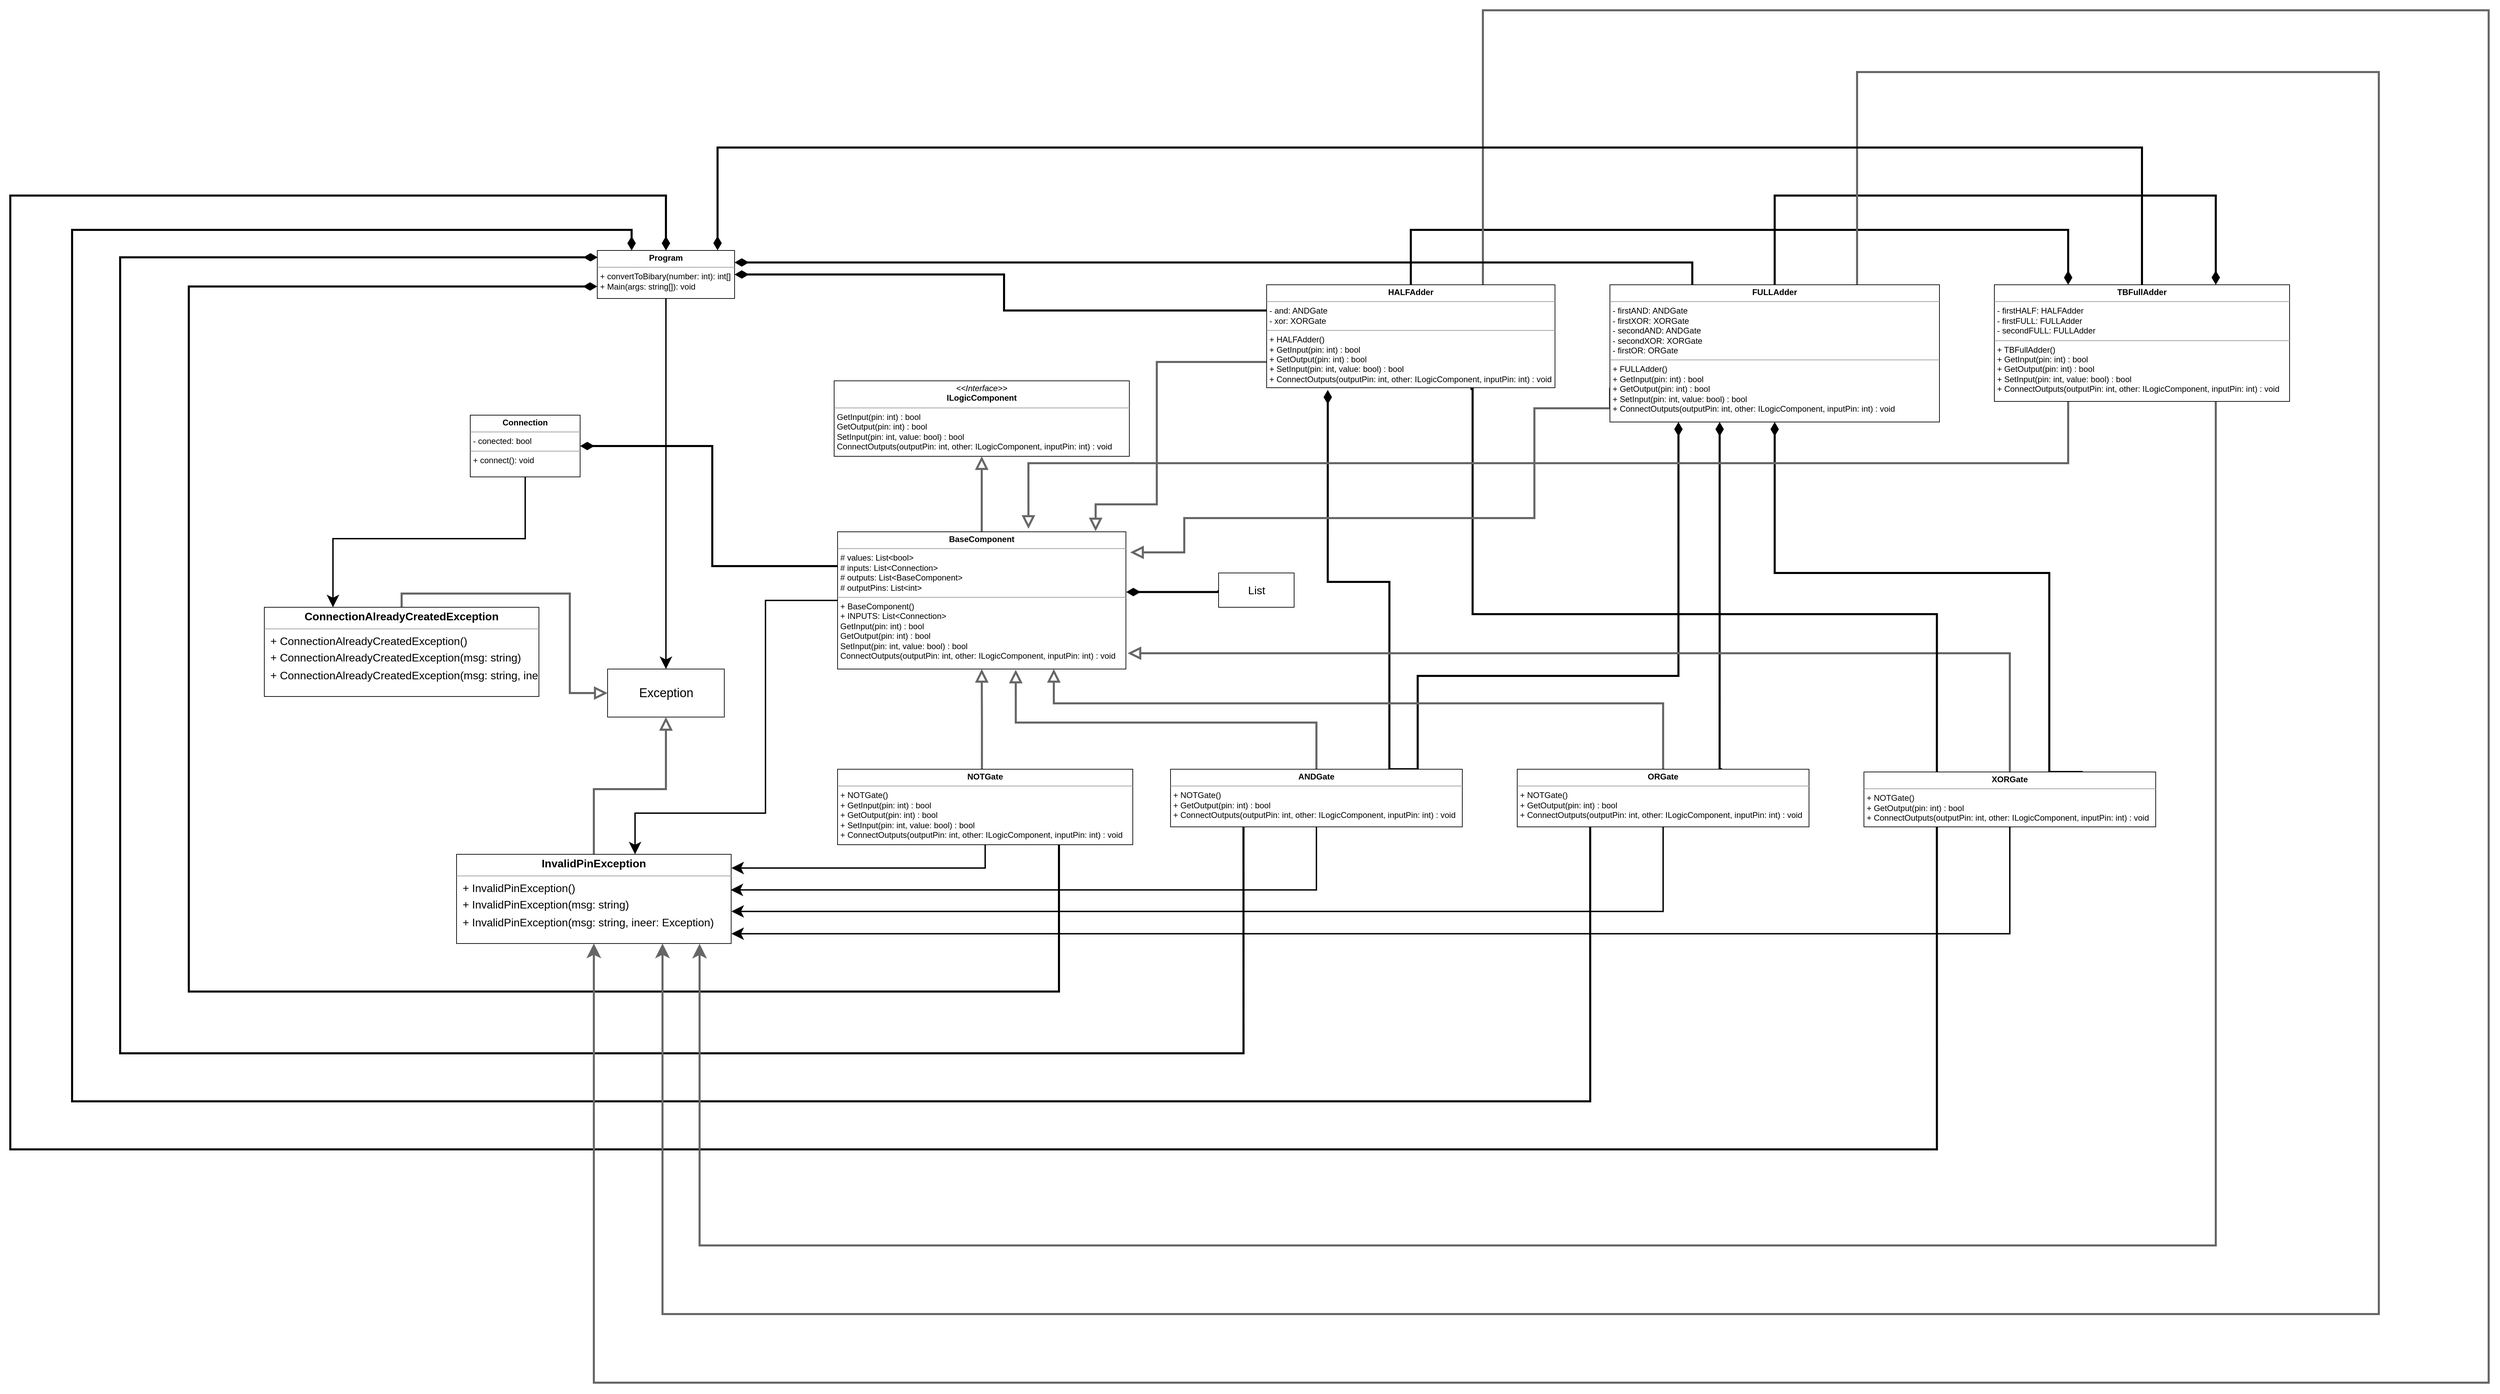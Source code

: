 <mxfile version="17.2.4" type="device"><diagram id="C5RBs43oDa-KdzZeNtuy" name="Page-1"><mxGraphModel dx="3541" dy="3518" grid="1" gridSize="10" guides="1" tooltips="1" connect="1" arrows="1" fold="1" page="1" pageScale="1" pageWidth="827" pageHeight="1169" math="0" shadow="0"><root><mxCell id="WIyWlLk6GJQsqaUBKTNV-0"/><mxCell id="WIyWlLk6GJQsqaUBKTNV-1" parent="WIyWlLk6GJQsqaUBKTNV-0"/><mxCell id="y1uYyxQMkoNYApsShMPD-6" value="&lt;p style=&quot;margin: 0px ; margin-top: 4px ; text-align: center&quot;&gt;&lt;i&gt;&amp;lt;&amp;lt;Interface&amp;gt;&amp;gt;&lt;/i&gt;&lt;br&gt;&lt;b&gt;ILogicComponent&lt;/b&gt;&lt;/p&gt;&lt;hr size=&quot;1&quot;&gt;&lt;p style=&quot;margin: 0px ; margin-left: 4px&quot;&gt;GetInput(pin: int) : bool&lt;br&gt;GetOutput(pin: int) : bool&lt;/p&gt;&lt;p style=&quot;margin: 0px ; margin-left: 4px&quot;&gt;SetInput(pin: int, value: bool) : bool&lt;/p&gt;&lt;p style=&quot;margin: 0px ; margin-left: 4px&quot;&gt;ConnectOutputs(outputPin: int, other: ILogicComponent, inputPin: int) : void&lt;/p&gt;" style="verticalAlign=top;align=left;overflow=fill;fontSize=12;fontFamily=Helvetica;html=1;" vertex="1" parent="WIyWlLk6GJQsqaUBKTNV-1"><mxGeometry x="10" y="-1150" width="430" height="110" as="geometry"/></mxCell><mxCell id="y1uYyxQMkoNYApsShMPD-12" style="edgeStyle=orthogonalEdgeStyle;rounded=0;orthogonalLoop=1;jettySize=auto;html=1;exitX=0.5;exitY=0;exitDx=0;exitDy=0;entryX=0.5;entryY=1;entryDx=0;entryDy=0;endArrow=block;endFill=0;strokeWidth=3;endSize=12;fillColor=#f5f5f5;strokeColor=#666666;" edge="1" parent="WIyWlLk6GJQsqaUBKTNV-1" source="y1uYyxQMkoNYApsShMPD-11" target="y1uYyxQMkoNYApsShMPD-6"><mxGeometry relative="1" as="geometry"/></mxCell><mxCell id="y1uYyxQMkoNYApsShMPD-29" style="edgeStyle=orthogonalEdgeStyle;rounded=0;orthogonalLoop=1;jettySize=auto;html=1;exitX=0;exitY=0.5;exitDx=0;exitDy=0;fontSize=16;endArrow=classic;endFill=1;endSize=12;strokeWidth=2;" edge="1" parent="WIyWlLk6GJQsqaUBKTNV-1" source="y1uYyxQMkoNYApsShMPD-11" target="y1uYyxQMkoNYApsShMPD-24"><mxGeometry relative="1" as="geometry"><Array as="points"><mxPoint x="-90" y="-830"/><mxPoint x="-90" y="-520"/><mxPoint x="-280" y="-520"/></Array></mxGeometry></mxCell><mxCell id="y1uYyxQMkoNYApsShMPD-48" style="edgeStyle=orthogonalEdgeStyle;rounded=0;orthogonalLoop=1;jettySize=auto;html=1;exitX=0;exitY=0.25;exitDx=0;exitDy=0;entryX=1;entryY=0.5;entryDx=0;entryDy=0;fontSize=16;endArrow=diamondThin;endFill=1;endSize=12;strokeWidth=3;" edge="1" parent="WIyWlLk6GJQsqaUBKTNV-1" source="y1uYyxQMkoNYApsShMPD-11" target="y1uYyxQMkoNYApsShMPD-45"><mxGeometry relative="1" as="geometry"/></mxCell><mxCell id="y1uYyxQMkoNYApsShMPD-11" value="&lt;p style=&quot;margin: 0px ; margin-top: 4px ; text-align: center&quot;&gt;&lt;b&gt;BaseComponent&lt;/b&gt;&lt;/p&gt;&lt;hr size=&quot;1&quot;&gt;&lt;p style=&quot;margin: 0px ; margin-left: 4px&quot;&gt;# values: List&amp;lt;bool&amp;gt;&lt;/p&gt;&lt;p style=&quot;margin: 0px ; margin-left: 4px&quot;&gt;# inputs: List&amp;lt;Connection&amp;gt;&lt;/p&gt;&lt;p style=&quot;margin: 0px ; margin-left: 4px&quot;&gt;# outputs: List&amp;lt;BaseComponent&amp;gt;&lt;/p&gt;&lt;p style=&quot;margin: 0px ; margin-left: 4px&quot;&gt;# outputPins: List&amp;lt;int&amp;gt;&lt;/p&gt;&lt;hr size=&quot;1&quot;&gt;&lt;p style=&quot;margin: 0px ; margin-left: 4px&quot;&gt;+ BaseComponent()&lt;/p&gt;&lt;p style=&quot;margin: 0px ; margin-left: 4px&quot;&gt;+ INPUTS: List&amp;lt;Connection&amp;gt;&lt;/p&gt;&lt;p style=&quot;margin: 0px 0px 0px 4px&quot;&gt;GetInput(pin: int) : bool&lt;br&gt;GetOutput(pin: int) : bool&lt;/p&gt;&lt;p style=&quot;margin: 0px 0px 0px 4px&quot;&gt;SetInput(pin: int, value: bool) : bool&lt;/p&gt;&lt;p style=&quot;margin: 0px 0px 0px 4px&quot;&gt;ConnectOutputs(outputPin: int, other: ILogicComponent, inputPin: int) : void&lt;/p&gt;" style="verticalAlign=top;align=left;overflow=fill;fontSize=12;fontFamily=Helvetica;html=1;" vertex="1" parent="WIyWlLk6GJQsqaUBKTNV-1"><mxGeometry x="15" y="-930" width="420" height="200" as="geometry"/></mxCell><mxCell id="y1uYyxQMkoNYApsShMPD-14" value="&lt;font style=&quot;font-size: 18px&quot;&gt;Exception&lt;/font&gt;" style="html=1;" vertex="1" parent="WIyWlLk6GJQsqaUBKTNV-1"><mxGeometry x="-320" y="-730" width="170" height="70" as="geometry"/></mxCell><mxCell id="y1uYyxQMkoNYApsShMPD-25" style="edgeStyle=orthogonalEdgeStyle;rounded=0;orthogonalLoop=1;jettySize=auto;html=1;exitX=0.5;exitY=0;exitDx=0;exitDy=0;entryX=0.5;entryY=1;entryDx=0;entryDy=0;fontSize=16;endArrow=block;endFill=0;endSize=12;strokeWidth=3;fillColor=#f5f5f5;strokeColor=#666666;" edge="1" parent="WIyWlLk6GJQsqaUBKTNV-1" source="y1uYyxQMkoNYApsShMPD-24" target="y1uYyxQMkoNYApsShMPD-14"><mxGeometry relative="1" as="geometry"/></mxCell><mxCell id="y1uYyxQMkoNYApsShMPD-24" value="&lt;p style=&quot;margin: 4px 0px 0px ; text-align: center ; font-size: 16px&quot;&gt;&lt;b&gt;InvalidPinException&lt;/b&gt;&lt;/p&gt;&lt;hr size=&quot;1&quot; style=&quot;font-size: 16px&quot;&gt;&lt;div style=&quot;height: 2px ; font-size: 16px&quot;&gt;&lt;font style=&quot;font-size: 16px&quot;&gt;&amp;nbsp; + InvalidPinException()&lt;/font&gt;&lt;/div&gt;&lt;div style=&quot;height: 2px ; font-size: 16px&quot;&gt;&lt;font style=&quot;font-size: 16px&quot;&gt;&lt;br&gt;&lt;/font&gt;&lt;/div&gt;&lt;div style=&quot;height: 2px ; font-size: 16px&quot;&gt;&lt;font style=&quot;font-size: 16px&quot;&gt;&lt;br&gt;&lt;/font&gt;&lt;/div&gt;&lt;div style=&quot;height: 2px ; font-size: 16px&quot;&gt;&lt;font style=&quot;font-size: 16px&quot;&gt;&lt;br&gt;&lt;/font&gt;&lt;/div&gt;&lt;div style=&quot;height: 2px ; font-size: 16px&quot;&gt;&lt;font style=&quot;font-size: 16px&quot;&gt;&lt;br&gt;&lt;/font&gt;&lt;/div&gt;&lt;div style=&quot;height: 2px ; font-size: 16px&quot;&gt;&lt;font style=&quot;font-size: 16px&quot;&gt;&lt;br&gt;&lt;/font&gt;&lt;/div&gt;&lt;div style=&quot;height: 2px ; font-size: 16px&quot;&gt;&lt;font style=&quot;font-size: 16px&quot;&gt;&lt;br&gt;&lt;/font&gt;&lt;/div&gt;&lt;div style=&quot;height: 2px ; font-size: 16px&quot;&gt;&lt;font style=&quot;font-size: 16px&quot;&gt;&lt;br&gt;&lt;/font&gt;&lt;/div&gt;&lt;div style=&quot;height: 2px ; font-size: 16px&quot;&gt;&lt;font style=&quot;font-size: 16px&quot;&gt;&lt;br&gt;&lt;/font&gt;&lt;/div&gt;&lt;div style=&quot;height: 2px ; font-size: 16px&quot;&gt;&lt;font style=&quot;font-size: 16px&quot;&gt;&lt;br&gt;&lt;/font&gt;&lt;/div&gt;&lt;div style=&quot;height: 2px ; font-size: 16px&quot;&gt;&lt;font style=&quot;font-size: 16px&quot;&gt;&lt;br&gt;&lt;/font&gt;&lt;/div&gt;&lt;div style=&quot;height: 2px ; font-size: 16px&quot;&gt;&lt;font style=&quot;font-size: 16px&quot;&gt;&lt;br&gt;&lt;/font&gt;&lt;/div&gt;&lt;div style=&quot;height: 2px ; font-size: 16px&quot;&gt;&lt;font style=&quot;font-size: 16px&quot;&gt;&amp;nbsp; + InvalidPinException(msg: string)&lt;br&gt;&lt;/font&gt;&lt;/div&gt;&lt;div style=&quot;height: 2px ; font-size: 16px&quot;&gt;&lt;font style=&quot;font-size: 16px&quot;&gt;&lt;br&gt;&lt;/font&gt;&lt;/div&gt;&lt;div style=&quot;height: 2px ; font-size: 16px&quot;&gt;&lt;font style=&quot;font-size: 16px&quot;&gt;&lt;br&gt;&lt;/font&gt;&lt;/div&gt;&lt;div style=&quot;height: 2px ; font-size: 16px&quot;&gt;&lt;font style=&quot;font-size: 16px&quot;&gt;&lt;br&gt;&lt;/font&gt;&lt;/div&gt;&lt;div style=&quot;height: 2px ; font-size: 16px&quot;&gt;&lt;font style=&quot;font-size: 16px&quot;&gt;&lt;br&gt;&lt;/font&gt;&lt;/div&gt;&lt;div style=&quot;height: 2px ; font-size: 16px&quot;&gt;&lt;font style=&quot;font-size: 16px&quot;&gt;&lt;br&gt;&lt;/font&gt;&lt;/div&gt;&lt;div style=&quot;height: 2px ; font-size: 16px&quot;&gt;&lt;span&gt;&lt;font style=&quot;font-size: 16px&quot;&gt;&lt;br&gt;&lt;/font&gt;&lt;/span&gt;&lt;/div&gt;&lt;div style=&quot;height: 2px ; font-size: 16px&quot;&gt;&lt;span&gt;&lt;font style=&quot;font-size: 16px&quot;&gt;&lt;br&gt;&lt;/font&gt;&lt;/span&gt;&lt;/div&gt;&lt;div style=&quot;height: 2px ; font-size: 16px&quot;&gt;&lt;span&gt;&lt;font style=&quot;font-size: 16px&quot;&gt;&lt;br&gt;&lt;/font&gt;&lt;/span&gt;&lt;/div&gt;&lt;div style=&quot;height: 2px ; font-size: 16px&quot;&gt;&lt;span&gt;&lt;font style=&quot;font-size: 16px&quot;&gt;&lt;br&gt;&lt;/font&gt;&lt;/span&gt;&lt;/div&gt;&lt;div style=&quot;height: 2px ; font-size: 16px&quot;&gt;&lt;span&gt;&lt;font style=&quot;font-size: 16px&quot;&gt;&lt;br&gt;&lt;/font&gt;&lt;/span&gt;&lt;/div&gt;&lt;div style=&quot;height: 2px ; font-size: 16px&quot;&gt;&lt;span&gt;&lt;font style=&quot;font-size: 16px&quot;&gt;&lt;br&gt;&lt;/font&gt;&lt;/span&gt;&lt;/div&gt;&lt;div style=&quot;height: 2px ; font-size: 16px&quot;&gt;&lt;span&gt;&lt;font style=&quot;font-size: 16px&quot;&gt;&lt;br&gt;&lt;/font&gt;&lt;/span&gt;&lt;/div&gt;&lt;div style=&quot;height: 2px ; font-size: 16px&quot;&gt;&lt;span&gt;&lt;font style=&quot;font-size: 16px&quot;&gt;&amp;nbsp; + InvalidPinException(msg: string, ineer: Exception)&lt;/font&gt;&lt;/span&gt;&lt;br&gt;&lt;/div&gt;" style="verticalAlign=top;align=left;overflow=fill;fontSize=12;fontFamily=Helvetica;html=1;" vertex="1" parent="WIyWlLk6GJQsqaUBKTNV-1"><mxGeometry x="-540" y="-460" width="400" height="130" as="geometry"/></mxCell><mxCell id="y1uYyxQMkoNYApsShMPD-28" style="edgeStyle=orthogonalEdgeStyle;rounded=0;orthogonalLoop=1;jettySize=auto;html=1;exitX=0.5;exitY=0;exitDx=0;exitDy=0;entryX=0;entryY=0.5;entryDx=0;entryDy=0;fontSize=16;endArrow=block;endFill=0;endSize=12;strokeWidth=3;fillColor=#f5f5f5;strokeColor=#666666;" edge="1" parent="WIyWlLk6GJQsqaUBKTNV-1" source="y1uYyxQMkoNYApsShMPD-26" target="y1uYyxQMkoNYApsShMPD-14"><mxGeometry relative="1" as="geometry"/></mxCell><mxCell id="y1uYyxQMkoNYApsShMPD-26" value="&lt;p style=&quot;margin: 4px 0px 0px ; text-align: center ; font-size: 16px&quot;&gt;&lt;b&gt;ConnectionAlreadyCreatedException&lt;/b&gt;&lt;/p&gt;&lt;hr size=&quot;1&quot; style=&quot;font-size: 16px&quot;&gt;&lt;div style=&quot;height: 2px&quot;&gt;&lt;font&gt;&lt;span style=&quot;font-size: 16px&quot;&gt;&amp;nbsp; +&amp;nbsp;&lt;/span&gt;&lt;span style=&quot;text-align: center&quot;&gt;&lt;font style=&quot;font-size: 16px&quot;&gt;ConnectionAlreadyCreatedException&lt;/font&gt;&lt;/span&gt;&lt;span style=&quot;font-size: 16px&quot;&gt;()&lt;/span&gt;&lt;/font&gt;&lt;/div&gt;&lt;div style=&quot;height: 2px ; font-size: 16px&quot;&gt;&lt;font style=&quot;font-size: 16px&quot;&gt;&lt;br&gt;&lt;/font&gt;&lt;/div&gt;&lt;div style=&quot;height: 2px ; font-size: 16px&quot;&gt;&lt;font style=&quot;font-size: 16px&quot;&gt;&lt;br&gt;&lt;/font&gt;&lt;/div&gt;&lt;div style=&quot;height: 2px ; font-size: 16px&quot;&gt;&lt;font style=&quot;font-size: 16px&quot;&gt;&lt;br&gt;&lt;/font&gt;&lt;/div&gt;&lt;div style=&quot;height: 2px ; font-size: 16px&quot;&gt;&lt;font style=&quot;font-size: 16px&quot;&gt;&lt;br&gt;&lt;/font&gt;&lt;/div&gt;&lt;div style=&quot;height: 2px ; font-size: 16px&quot;&gt;&lt;font style=&quot;font-size: 16px&quot;&gt;&lt;br&gt;&lt;/font&gt;&lt;/div&gt;&lt;div style=&quot;height: 2px ; font-size: 16px&quot;&gt;&lt;font style=&quot;font-size: 16px&quot;&gt;&lt;br&gt;&lt;/font&gt;&lt;/div&gt;&lt;div style=&quot;height: 2px ; font-size: 16px&quot;&gt;&lt;font style=&quot;font-size: 16px&quot;&gt;&lt;br&gt;&lt;/font&gt;&lt;/div&gt;&lt;div style=&quot;height: 2px ; font-size: 16px&quot;&gt;&lt;font style=&quot;font-size: 16px&quot;&gt;&lt;br&gt;&lt;/font&gt;&lt;/div&gt;&lt;div style=&quot;height: 2px ; font-size: 16px&quot;&gt;&lt;font style=&quot;font-size: 16px&quot;&gt;&lt;br&gt;&lt;/font&gt;&lt;/div&gt;&lt;div style=&quot;height: 2px ; font-size: 16px&quot;&gt;&lt;font style=&quot;font-size: 16px&quot;&gt;&lt;br&gt;&lt;/font&gt;&lt;/div&gt;&lt;div style=&quot;height: 2px ; font-size: 16px&quot;&gt;&lt;font style=&quot;font-size: 16px&quot;&gt;&lt;br&gt;&lt;/font&gt;&lt;/div&gt;&lt;div style=&quot;height: 2px ; font-size: 16px&quot;&gt;&lt;font style=&quot;font-size: 16px&quot;&gt;&amp;nbsp; +&amp;nbsp;&lt;span style=&quot;text-align: center&quot;&gt;ConnectionAlreadyCreatedException&lt;/span&gt;(msg: string)&lt;br&gt;&lt;/font&gt;&lt;/div&gt;&lt;div style=&quot;height: 2px ; font-size: 16px&quot;&gt;&lt;font style=&quot;font-size: 16px&quot;&gt;&lt;br&gt;&lt;/font&gt;&lt;/div&gt;&lt;div style=&quot;height: 2px ; font-size: 16px&quot;&gt;&lt;font style=&quot;font-size: 16px&quot;&gt;&lt;br&gt;&lt;/font&gt;&lt;/div&gt;&lt;div style=&quot;height: 2px ; font-size: 16px&quot;&gt;&lt;font style=&quot;font-size: 16px&quot;&gt;&lt;br&gt;&lt;/font&gt;&lt;/div&gt;&lt;div style=&quot;height: 2px ; font-size: 16px&quot;&gt;&lt;font style=&quot;font-size: 16px&quot;&gt;&lt;br&gt;&lt;/font&gt;&lt;/div&gt;&lt;div style=&quot;height: 2px ; font-size: 16px&quot;&gt;&lt;font style=&quot;font-size: 16px&quot;&gt;&lt;br&gt;&lt;/font&gt;&lt;/div&gt;&lt;div style=&quot;height: 2px ; font-size: 16px&quot;&gt;&lt;span&gt;&lt;font style=&quot;font-size: 16px&quot;&gt;&lt;br&gt;&lt;/font&gt;&lt;/span&gt;&lt;/div&gt;&lt;div style=&quot;height: 2px ; font-size: 16px&quot;&gt;&lt;span&gt;&lt;font style=&quot;font-size: 16px&quot;&gt;&lt;br&gt;&lt;/font&gt;&lt;/span&gt;&lt;/div&gt;&lt;div style=&quot;height: 2px ; font-size: 16px&quot;&gt;&lt;span&gt;&lt;font style=&quot;font-size: 16px&quot;&gt;&lt;br&gt;&lt;/font&gt;&lt;/span&gt;&lt;/div&gt;&lt;div style=&quot;height: 2px ; font-size: 16px&quot;&gt;&lt;span&gt;&lt;font style=&quot;font-size: 16px&quot;&gt;&lt;br&gt;&lt;/font&gt;&lt;/span&gt;&lt;/div&gt;&lt;div style=&quot;height: 2px ; font-size: 16px&quot;&gt;&lt;span&gt;&lt;font style=&quot;font-size: 16px&quot;&gt;&lt;br&gt;&lt;/font&gt;&lt;/span&gt;&lt;/div&gt;&lt;div style=&quot;height: 2px ; font-size: 16px&quot;&gt;&lt;span&gt;&lt;font style=&quot;font-size: 16px&quot;&gt;&lt;br&gt;&lt;/font&gt;&lt;/span&gt;&lt;/div&gt;&lt;div style=&quot;height: 2px ; font-size: 16px&quot;&gt;&lt;span&gt;&lt;font style=&quot;font-size: 16px&quot;&gt;&lt;br&gt;&lt;/font&gt;&lt;/span&gt;&lt;/div&gt;&lt;div style=&quot;height: 2px ; font-size: 16px&quot;&gt;&lt;span&gt;&lt;font style=&quot;font-size: 16px&quot;&gt;&amp;nbsp; +&amp;nbsp;&lt;/font&gt;&lt;/span&gt;&lt;span style=&quot;text-align: center&quot;&gt;ConnectionAlreadyCreatedException&lt;/span&gt;&lt;span&gt;&lt;font style=&quot;font-size: 16px&quot;&gt;(msg: string, ineer: Exception)&lt;/font&gt;&lt;/span&gt;&lt;br&gt;&lt;/div&gt;" style="verticalAlign=top;align=left;overflow=fill;fontSize=12;fontFamily=Helvetica;html=1;" vertex="1" parent="WIyWlLk6GJQsqaUBKTNV-1"><mxGeometry x="-820" y="-820" width="400" height="130" as="geometry"/></mxCell><mxCell id="y1uYyxQMkoNYApsShMPD-31" style="edgeStyle=orthogonalEdgeStyle;rounded=0;orthogonalLoop=1;jettySize=auto;html=1;entryX=0.5;entryY=1;entryDx=0;entryDy=0;fontSize=16;endArrow=block;endFill=0;endSize=12;strokeWidth=3;exitX=0.489;exitY=0.006;exitDx=0;exitDy=0;exitPerimeter=0;fillColor=#f5f5f5;strokeColor=#666666;" edge="1" parent="WIyWlLk6GJQsqaUBKTNV-1" source="y1uYyxQMkoNYApsShMPD-30" target="y1uYyxQMkoNYApsShMPD-11"><mxGeometry relative="1" as="geometry"><mxPoint x="225" y="-590" as="sourcePoint"/></mxGeometry></mxCell><mxCell id="y1uYyxQMkoNYApsShMPD-41" style="edgeStyle=orthogonalEdgeStyle;rounded=0;orthogonalLoop=1;jettySize=auto;html=1;exitX=0.5;exitY=1;exitDx=0;exitDy=0;fontSize=16;endArrow=classic;endFill=1;endSize=12;strokeWidth=2;entryX=1.001;entryY=0.157;entryDx=0;entryDy=0;entryPerimeter=0;" edge="1" parent="WIyWlLk6GJQsqaUBKTNV-1" source="y1uYyxQMkoNYApsShMPD-30" target="y1uYyxQMkoNYApsShMPD-24"><mxGeometry relative="1" as="geometry"><mxPoint x="30" y="-250" as="targetPoint"/><Array as="points"><mxPoint x="230" y="-440"/><mxPoint x="-140" y="-440"/></Array></mxGeometry></mxCell><mxCell id="y1uYyxQMkoNYApsShMPD-79" style="edgeStyle=orthogonalEdgeStyle;rounded=0;orthogonalLoop=1;jettySize=auto;html=1;exitX=0.75;exitY=1;exitDx=0;exitDy=0;entryX=0;entryY=0.75;entryDx=0;entryDy=0;fontSize=16;endArrow=diamondThin;endFill=1;endSize=12;strokeWidth=3;" edge="1" parent="WIyWlLk6GJQsqaUBKTNV-1" source="y1uYyxQMkoNYApsShMPD-30" target="y1uYyxQMkoNYApsShMPD-74"><mxGeometry relative="1" as="geometry"><Array as="points"><mxPoint x="338" y="-260"/><mxPoint x="-930" y="-260"/><mxPoint x="-930" y="-1287"/></Array></mxGeometry></mxCell><mxCell id="y1uYyxQMkoNYApsShMPD-30" value="&lt;p style=&quot;margin: 0px ; margin-top: 4px ; text-align: center&quot;&gt;&lt;b&gt;NOTGate&lt;/b&gt;&lt;/p&gt;&lt;hr size=&quot;1&quot;&gt;&lt;p style=&quot;margin: 0px ; margin-left: 4px&quot;&gt;&lt;/p&gt;&lt;p style=&quot;margin: 0px ; margin-left: 4px&quot;&gt;+ NOTGate()&lt;/p&gt;&lt;p style=&quot;margin: 0px 0px 0px 4px&quot;&gt;+ GetInput(pin: int) : bool&lt;br&gt;+ GetOutput(pin: int) : bool&lt;/p&gt;&lt;p style=&quot;margin: 0px 0px 0px 4px&quot;&gt;+ SetInput(pin: int, value: bool) : bool&lt;/p&gt;&lt;p style=&quot;margin: 0px 0px 0px 4px&quot;&gt;+ ConnectOutputs(outputPin: int, other: ILogicComponent, inputPin: int) : void&lt;/p&gt;" style="verticalAlign=top;align=left;overflow=fill;fontSize=12;fontFamily=Helvetica;html=1;" vertex="1" parent="WIyWlLk6GJQsqaUBKTNV-1"><mxGeometry x="15" y="-584" width="430" height="110" as="geometry"/></mxCell><mxCell id="y1uYyxQMkoNYApsShMPD-34" style="edgeStyle=orthogonalEdgeStyle;rounded=0;orthogonalLoop=1;jettySize=auto;html=1;exitX=0.5;exitY=0;exitDx=0;exitDy=0;fontSize=16;endArrow=block;endFill=0;endSize=12;strokeWidth=3;entryX=0.618;entryY=1.005;entryDx=0;entryDy=0;entryPerimeter=0;fillColor=#f5f5f5;strokeColor=#666666;" edge="1" parent="WIyWlLk6GJQsqaUBKTNV-1" source="y1uYyxQMkoNYApsShMPD-32" target="y1uYyxQMkoNYApsShMPD-11"><mxGeometry relative="1" as="geometry"><mxPoint x="290" y="-720" as="targetPoint"/></mxGeometry></mxCell><mxCell id="y1uYyxQMkoNYApsShMPD-42" style="edgeStyle=orthogonalEdgeStyle;rounded=0;orthogonalLoop=1;jettySize=auto;html=1;exitX=0.5;exitY=1;exitDx=0;exitDy=0;fontSize=16;endArrow=classic;endFill=1;endSize=12;strokeWidth=2;entryX=0.998;entryY=0.399;entryDx=0;entryDy=0;entryPerimeter=0;" edge="1" parent="WIyWlLk6GJQsqaUBKTNV-1" source="y1uYyxQMkoNYApsShMPD-32" target="y1uYyxQMkoNYApsShMPD-24"><mxGeometry relative="1" as="geometry"><mxPoint x="-140" y="-390" as="targetPoint"/><Array as="points"><mxPoint x="712" y="-408"/></Array></mxGeometry></mxCell><mxCell id="y1uYyxQMkoNYApsShMPD-67" style="edgeStyle=orthogonalEdgeStyle;rounded=0;orthogonalLoop=1;jettySize=auto;html=1;exitX=0.75;exitY=0;exitDx=0;exitDy=0;entryX=0.212;entryY=1.022;entryDx=0;entryDy=0;entryPerimeter=0;fontSize=16;endArrow=diamondThin;endFill=1;endSize=12;strokeWidth=3;" edge="1" parent="WIyWlLk6GJQsqaUBKTNV-1" source="y1uYyxQMkoNYApsShMPD-32" target="y1uYyxQMkoNYApsShMPD-61"><mxGeometry relative="1" as="geometry"/></mxCell><mxCell id="y1uYyxQMkoNYApsShMPD-69" style="edgeStyle=orthogonalEdgeStyle;rounded=0;orthogonalLoop=1;jettySize=auto;html=1;exitX=0.75;exitY=0;exitDx=0;exitDy=0;entryX=0.208;entryY=1;entryDx=0;entryDy=0;entryPerimeter=0;fontSize=16;endArrow=diamondThin;endFill=1;endSize=12;strokeWidth=3;" edge="1" parent="WIyWlLk6GJQsqaUBKTNV-1" source="y1uYyxQMkoNYApsShMPD-32" target="y1uYyxQMkoNYApsShMPD-62"><mxGeometry relative="1" as="geometry"><Array as="points"><mxPoint x="860" y="-584"/><mxPoint x="860" y="-720"/><mxPoint x="1240" y="-720"/></Array></mxGeometry></mxCell><mxCell id="y1uYyxQMkoNYApsShMPD-80" style="edgeStyle=orthogonalEdgeStyle;rounded=0;orthogonalLoop=1;jettySize=auto;html=1;exitX=0.25;exitY=1;exitDx=0;exitDy=0;fontSize=16;endArrow=diamondThin;endFill=1;endSize=12;strokeWidth=3;entryX=0.003;entryY=0.143;entryDx=0;entryDy=0;entryPerimeter=0;" edge="1" parent="WIyWlLk6GJQsqaUBKTNV-1" source="y1uYyxQMkoNYApsShMPD-32" target="y1uYyxQMkoNYApsShMPD-74"><mxGeometry relative="1" as="geometry"><mxPoint x="-370" y="-1330" as="targetPoint"/><Array as="points"><mxPoint x="606" y="-170"/><mxPoint x="-1030" y="-170"/><mxPoint x="-1030" y="-1330"/></Array></mxGeometry></mxCell><mxCell id="y1uYyxQMkoNYApsShMPD-32" value="&lt;p style=&quot;margin: 0px ; margin-top: 4px ; text-align: center&quot;&gt;&lt;b&gt;ANDGate&lt;/b&gt;&lt;/p&gt;&lt;hr size=&quot;1&quot;&gt;&lt;p style=&quot;margin: 0px ; margin-left: 4px&quot;&gt;&lt;/p&gt;&lt;p style=&quot;margin: 0px ; margin-left: 4px&quot;&gt;+ NOTGate()&lt;/p&gt;&lt;p style=&quot;margin: 0px 0px 0px 4px&quot;&gt;+ GetOutput(pin: int) : bool&lt;/p&gt;&lt;p style=&quot;margin: 0px 0px 0px 4px&quot;&gt;+ ConnectOutputs(outputPin: int, other: ILogicComponent, inputPin: int) : void&lt;/p&gt;" style="verticalAlign=top;align=left;overflow=fill;fontSize=12;fontFamily=Helvetica;html=1;" vertex="1" parent="WIyWlLk6GJQsqaUBKTNV-1"><mxGeometry x="500" y="-584" width="425" height="84" as="geometry"/></mxCell><mxCell id="y1uYyxQMkoNYApsShMPD-37" style="edgeStyle=orthogonalEdgeStyle;rounded=0;orthogonalLoop=1;jettySize=auto;html=1;exitX=0.5;exitY=0;exitDx=0;exitDy=0;entryX=0.75;entryY=1;entryDx=0;entryDy=0;fontSize=16;endArrow=block;endFill=0;endSize=12;strokeWidth=3;fillColor=#f5f5f5;strokeColor=#666666;" edge="1" parent="WIyWlLk6GJQsqaUBKTNV-1" source="y1uYyxQMkoNYApsShMPD-35" target="y1uYyxQMkoNYApsShMPD-11"><mxGeometry relative="1" as="geometry"><Array as="points"><mxPoint x="1218" y="-680"/><mxPoint x="330" y="-680"/></Array></mxGeometry></mxCell><mxCell id="y1uYyxQMkoNYApsShMPD-43" style="edgeStyle=orthogonalEdgeStyle;rounded=0;orthogonalLoop=1;jettySize=auto;html=1;exitX=0.5;exitY=1;exitDx=0;exitDy=0;fontSize=16;endArrow=classic;endFill=1;endSize=12;strokeWidth=2;entryX=1.001;entryY=0.64;entryDx=0;entryDy=0;entryPerimeter=0;" edge="1" parent="WIyWlLk6GJQsqaUBKTNV-1" source="y1uYyxQMkoNYApsShMPD-35" target="y1uYyxQMkoNYApsShMPD-24"><mxGeometry relative="1" as="geometry"><mxPoint x="-140" y="-370" as="targetPoint"/><Array as="points"><mxPoint x="1218" y="-377"/></Array></mxGeometry></mxCell><mxCell id="y1uYyxQMkoNYApsShMPD-70" style="edgeStyle=orthogonalEdgeStyle;rounded=0;orthogonalLoop=1;jettySize=auto;html=1;exitX=0.698;exitY=0.012;exitDx=0;exitDy=0;fontSize=16;endArrow=diamondThin;endFill=1;endSize=12;strokeWidth=3;entryX=0.333;entryY=1;entryDx=0;entryDy=0;entryPerimeter=0;exitPerimeter=0;" edge="1" parent="WIyWlLk6GJQsqaUBKTNV-1" source="y1uYyxQMkoNYApsShMPD-35" target="y1uYyxQMkoNYApsShMPD-62"><mxGeometry relative="1" as="geometry"><mxPoint x="1300" y="-1050" as="targetPoint"/><Array as="points"><mxPoint x="1300" y="-584"/></Array></mxGeometry></mxCell><mxCell id="y1uYyxQMkoNYApsShMPD-81" style="edgeStyle=orthogonalEdgeStyle;rounded=0;orthogonalLoop=1;jettySize=auto;html=1;exitX=0.25;exitY=1;exitDx=0;exitDy=0;entryX=0.25;entryY=0;entryDx=0;entryDy=0;fontSize=16;endArrow=diamondThin;endFill=1;endSize=12;strokeWidth=3;" edge="1" parent="WIyWlLk6GJQsqaUBKTNV-1" source="y1uYyxQMkoNYApsShMPD-35" target="y1uYyxQMkoNYApsShMPD-74"><mxGeometry relative="1" as="geometry"><Array as="points"><mxPoint x="1111" y="-100"/><mxPoint x="-1100" y="-100"/><mxPoint x="-1100" y="-1370"/><mxPoint x="-285" y="-1370"/></Array></mxGeometry></mxCell><mxCell id="y1uYyxQMkoNYApsShMPD-35" value="&lt;p style=&quot;margin: 0px ; margin-top: 4px ; text-align: center&quot;&gt;&lt;b&gt;ORGate&lt;/b&gt;&lt;/p&gt;&lt;hr size=&quot;1&quot;&gt;&lt;p style=&quot;margin: 0px ; margin-left: 4px&quot;&gt;&lt;/p&gt;&lt;p style=&quot;margin: 0px ; margin-left: 4px&quot;&gt;+ NOTGate()&lt;/p&gt;&lt;p style=&quot;margin: 0px 0px 0px 4px&quot;&gt;+ GetOutput(pin: int) : bool&lt;/p&gt;&lt;p style=&quot;margin: 0px 0px 0px 4px&quot;&gt;+ ConnectOutputs(outputPin: int, other: ILogicComponent, inputPin: int) : void&lt;/p&gt;" style="verticalAlign=top;align=left;overflow=fill;fontSize=12;fontFamily=Helvetica;html=1;" vertex="1" parent="WIyWlLk6GJQsqaUBKTNV-1"><mxGeometry x="1005" y="-584" width="425" height="84" as="geometry"/></mxCell><mxCell id="y1uYyxQMkoNYApsShMPD-40" style="edgeStyle=orthogonalEdgeStyle;rounded=0;orthogonalLoop=1;jettySize=auto;html=1;exitX=0.5;exitY=0;exitDx=0;exitDy=0;entryX=1.006;entryY=0.885;entryDx=0;entryDy=0;entryPerimeter=0;fontSize=16;endArrow=block;endFill=0;endSize=12;strokeWidth=3;fillColor=#f5f5f5;strokeColor=#666666;" edge="1" parent="WIyWlLk6GJQsqaUBKTNV-1" source="y1uYyxQMkoNYApsShMPD-38" target="y1uYyxQMkoNYApsShMPD-11"><mxGeometry relative="1" as="geometry"><Array as="points"><mxPoint x="1723" y="-753"/></Array></mxGeometry></mxCell><mxCell id="y1uYyxQMkoNYApsShMPD-44" style="edgeStyle=orthogonalEdgeStyle;rounded=0;orthogonalLoop=1;jettySize=auto;html=1;exitX=0.5;exitY=1;exitDx=0;exitDy=0;entryX=1.001;entryY=0.89;entryDx=0;entryDy=0;fontSize=16;endArrow=classic;endFill=1;endSize=12;strokeWidth=2;entryPerimeter=0;" edge="1" parent="WIyWlLk6GJQsqaUBKTNV-1" source="y1uYyxQMkoNYApsShMPD-38" target="y1uYyxQMkoNYApsShMPD-24"><mxGeometry relative="1" as="geometry"><Array as="points"><mxPoint x="1722" y="-344"/></Array></mxGeometry></mxCell><mxCell id="y1uYyxQMkoNYApsShMPD-68" style="edgeStyle=orthogonalEdgeStyle;rounded=0;orthogonalLoop=1;jettySize=auto;html=1;exitX=0.25;exitY=0;exitDx=0;exitDy=0;entryX=0.711;entryY=1.027;entryDx=0;entryDy=0;entryPerimeter=0;fontSize=16;endArrow=diamondThin;endFill=1;endSize=12;strokeWidth=3;" edge="1" parent="WIyWlLk6GJQsqaUBKTNV-1" source="y1uYyxQMkoNYApsShMPD-38" target="y1uYyxQMkoNYApsShMPD-61"><mxGeometry relative="1" as="geometry"><Array as="points"><mxPoint x="1616" y="-810"/><mxPoint x="940" y="-810"/><mxPoint x="940" y="-1138"/></Array></mxGeometry></mxCell><mxCell id="y1uYyxQMkoNYApsShMPD-71" style="edgeStyle=orthogonalEdgeStyle;rounded=0;orthogonalLoop=1;jettySize=auto;html=1;exitX=0.75;exitY=0;exitDx=0;exitDy=0;entryX=0.5;entryY=1;entryDx=0;entryDy=0;fontSize=16;endArrow=diamondThin;endFill=1;endSize=12;strokeWidth=3;" edge="1" parent="WIyWlLk6GJQsqaUBKTNV-1" source="y1uYyxQMkoNYApsShMPD-38" target="y1uYyxQMkoNYApsShMPD-62"><mxGeometry relative="1" as="geometry"><Array as="points"><mxPoint x="1780" y="-580"/><mxPoint x="1780" y="-870"/><mxPoint x="1380" y="-870"/></Array></mxGeometry></mxCell><mxCell id="y1uYyxQMkoNYApsShMPD-82" style="edgeStyle=orthogonalEdgeStyle;rounded=0;orthogonalLoop=1;jettySize=auto;html=1;exitX=0.25;exitY=1;exitDx=0;exitDy=0;entryX=0.5;entryY=0;entryDx=0;entryDy=0;fontSize=16;endArrow=diamondThin;endFill=1;endSize=12;strokeWidth=3;" edge="1" parent="WIyWlLk6GJQsqaUBKTNV-1" source="y1uYyxQMkoNYApsShMPD-38" target="y1uYyxQMkoNYApsShMPD-74"><mxGeometry relative="1" as="geometry"><Array as="points"><mxPoint x="1616" y="-30"/><mxPoint x="-1190" y="-30"/><mxPoint x="-1190" y="-1420"/><mxPoint x="-235" y="-1420"/></Array></mxGeometry></mxCell><mxCell id="y1uYyxQMkoNYApsShMPD-38" value="&lt;p style=&quot;margin: 0px ; margin-top: 4px ; text-align: center&quot;&gt;&lt;b&gt;XORGate&lt;/b&gt;&lt;/p&gt;&lt;hr size=&quot;1&quot;&gt;&lt;p style=&quot;margin: 0px ; margin-left: 4px&quot;&gt;&lt;/p&gt;&lt;p style=&quot;margin: 0px ; margin-left: 4px&quot;&gt;+ NOTGate()&lt;/p&gt;&lt;p style=&quot;margin: 0px 0px 0px 4px&quot;&gt;+ GetOutput(pin: int) : bool&lt;/p&gt;&lt;p style=&quot;margin: 0px 0px 0px 4px&quot;&gt;+ ConnectOutputs(outputPin: int, other: ILogicComponent, inputPin: int) : void&lt;/p&gt;" style="verticalAlign=top;align=left;overflow=fill;fontSize=12;fontFamily=Helvetica;html=1;" vertex="1" parent="WIyWlLk6GJQsqaUBKTNV-1"><mxGeometry x="1510" y="-580" width="425" height="80" as="geometry"/></mxCell><mxCell id="y1uYyxQMkoNYApsShMPD-46" style="edgeStyle=orthogonalEdgeStyle;rounded=0;orthogonalLoop=1;jettySize=auto;html=1;exitX=0.5;exitY=1;exitDx=0;exitDy=0;entryX=0.25;entryY=0;entryDx=0;entryDy=0;fontSize=16;endArrow=classic;endFill=1;endSize=12;strokeWidth=2;" edge="1" parent="WIyWlLk6GJQsqaUBKTNV-1" source="y1uYyxQMkoNYApsShMPD-45" target="y1uYyxQMkoNYApsShMPD-26"><mxGeometry relative="1" as="geometry"/></mxCell><mxCell id="y1uYyxQMkoNYApsShMPD-45" value="&lt;p style=&quot;margin: 0px ; margin-top: 4px ; text-align: center&quot;&gt;&lt;b&gt;Connection&lt;/b&gt;&lt;/p&gt;&lt;hr size=&quot;1&quot;&gt;&lt;p style=&quot;margin: 0px ; margin-left: 4px&quot;&gt;- conected: bool&lt;/p&gt;&lt;hr size=&quot;1&quot;&gt;&lt;p style=&quot;margin: 0px ; margin-left: 4px&quot;&gt;+ connect(): void&lt;/p&gt;" style="verticalAlign=top;align=left;overflow=fill;fontSize=12;fontFamily=Helvetica;html=1;" vertex="1" parent="WIyWlLk6GJQsqaUBKTNV-1"><mxGeometry x="-520" y="-1100" width="160" height="90" as="geometry"/></mxCell><mxCell id="y1uYyxQMkoNYApsShMPD-54" style="edgeStyle=orthogonalEdgeStyle;rounded=0;orthogonalLoop=1;jettySize=auto;html=1;exitX=0;exitY=0.5;exitDx=0;exitDy=0;entryX=1.001;entryY=0.439;entryDx=0;entryDy=0;fontSize=16;endArrow=diamondThin;endFill=1;endSize=12;strokeWidth=3;entryPerimeter=0;" edge="1" parent="WIyWlLk6GJQsqaUBKTNV-1" source="y1uYyxQMkoNYApsShMPD-49" target="y1uYyxQMkoNYApsShMPD-11"><mxGeometry relative="1" as="geometry"><Array as="points"><mxPoint x="570" y="-842"/></Array></mxGeometry></mxCell><mxCell id="y1uYyxQMkoNYApsShMPD-49" value="List" style="html=1;fontSize=16;" vertex="1" parent="WIyWlLk6GJQsqaUBKTNV-1"><mxGeometry x="570" y="-870" width="110" height="50" as="geometry"/></mxCell><mxCell id="y1uYyxQMkoNYApsShMPD-72" style="edgeStyle=orthogonalEdgeStyle;rounded=0;orthogonalLoop=1;jettySize=auto;html=1;exitX=0.5;exitY=0;exitDx=0;exitDy=0;entryX=0.25;entryY=0;entryDx=0;entryDy=0;fontSize=16;endArrow=diamondThin;endFill=1;endSize=12;strokeWidth=3;" edge="1" parent="WIyWlLk6GJQsqaUBKTNV-1" source="y1uYyxQMkoNYApsShMPD-61" target="y1uYyxQMkoNYApsShMPD-64"><mxGeometry relative="1" as="geometry"><Array as="points"><mxPoint x="850" y="-1370"/><mxPoint x="1808" y="-1370"/></Array></mxGeometry></mxCell><mxCell id="y1uYyxQMkoNYApsShMPD-84" style="edgeStyle=orthogonalEdgeStyle;rounded=0;orthogonalLoop=1;jettySize=auto;html=1;exitX=0.75;exitY=0;exitDx=0;exitDy=0;entryX=0.5;entryY=1;entryDx=0;entryDy=0;fontSize=16;endArrow=classic;endFill=1;endSize=12;strokeWidth=3;fillColor=#f5f5f5;strokeColor=#666666;" edge="1" parent="WIyWlLk6GJQsqaUBKTNV-1" source="y1uYyxQMkoNYApsShMPD-61" target="y1uYyxQMkoNYApsShMPD-24"><mxGeometry relative="1" as="geometry"><Array as="points"><mxPoint x="955" y="-1690"/><mxPoint x="2420" y="-1690"/><mxPoint x="2420" y="310"/><mxPoint x="-340" y="310"/></Array></mxGeometry></mxCell><mxCell id="y1uYyxQMkoNYApsShMPD-87" style="edgeStyle=orthogonalEdgeStyle;rounded=0;orthogonalLoop=1;jettySize=auto;html=1;exitX=0;exitY=0.75;exitDx=0;exitDy=0;entryX=0.895;entryY=-0.004;entryDx=0;entryDy=0;fontSize=16;endArrow=block;endFill=0;endSize=12;strokeWidth=3;entryPerimeter=0;fillColor=#f5f5f5;strokeColor=#666666;" edge="1" parent="WIyWlLk6GJQsqaUBKTNV-1" source="y1uYyxQMkoNYApsShMPD-61" target="y1uYyxQMkoNYApsShMPD-11"><mxGeometry relative="1" as="geometry"><Array as="points"><mxPoint x="480" y="-1178"/><mxPoint x="480" y="-970"/><mxPoint x="391" y="-970"/></Array></mxGeometry></mxCell><mxCell id="y1uYyxQMkoNYApsShMPD-61" value="&lt;p style=&quot;margin: 0px ; margin-top: 4px ; text-align: center&quot;&gt;&lt;b&gt;HALFAdder&lt;/b&gt;&lt;/p&gt;&lt;hr size=&quot;1&quot;&gt;&lt;p style=&quot;margin: 0px ; margin-left: 4px&quot;&gt;- and: ANDGate&lt;/p&gt;&lt;p style=&quot;margin: 0px ; margin-left: 4px&quot;&gt;- xor: XORGate&lt;/p&gt;&lt;hr size=&quot;1&quot;&gt;&lt;p style=&quot;margin: 0px ; margin-left: 4px&quot;&gt;+ HALFAdder()&lt;/p&gt;&lt;p style=&quot;margin: 0px 0px 0px 4px&quot;&gt;+ GetInput(pin: int) : bool&lt;br&gt;+ GetOutput(pin: int) : bool&lt;/p&gt;&lt;p style=&quot;margin: 0px 0px 0px 4px&quot;&gt;+ SetInput(pin: int, value: bool) : bool&lt;/p&gt;&lt;p style=&quot;margin: 0px 0px 0px 4px&quot;&gt;+ ConnectOutputs(outputPin: int, other: ILogicComponent, inputPin: int) : void&lt;/p&gt;" style="verticalAlign=top;align=left;overflow=fill;fontSize=12;fontFamily=Helvetica;html=1;" vertex="1" parent="WIyWlLk6GJQsqaUBKTNV-1"><mxGeometry x="640" y="-1290" width="420" height="150" as="geometry"/></mxCell><mxCell id="y1uYyxQMkoNYApsShMPD-73" style="edgeStyle=orthogonalEdgeStyle;rounded=0;orthogonalLoop=1;jettySize=auto;html=1;exitX=0.5;exitY=0;exitDx=0;exitDy=0;entryX=0.75;entryY=0;entryDx=0;entryDy=0;fontSize=16;endArrow=diamondThin;endFill=1;endSize=12;strokeWidth=3;" edge="1" parent="WIyWlLk6GJQsqaUBKTNV-1" source="y1uYyxQMkoNYApsShMPD-62" target="y1uYyxQMkoNYApsShMPD-64"><mxGeometry relative="1" as="geometry"><Array as="points"><mxPoint x="1380" y="-1420"/><mxPoint x="2022" y="-1420"/></Array></mxGeometry></mxCell><mxCell id="y1uYyxQMkoNYApsShMPD-85" style="edgeStyle=orthogonalEdgeStyle;rounded=0;orthogonalLoop=1;jettySize=auto;html=1;exitX=0.75;exitY=0;exitDx=0;exitDy=0;entryX=0.75;entryY=1;entryDx=0;entryDy=0;fontSize=16;endArrow=classic;endFill=1;endSize=12;strokeWidth=3;fillColor=#f5f5f5;strokeColor=#666666;" edge="1" parent="WIyWlLk6GJQsqaUBKTNV-1" source="y1uYyxQMkoNYApsShMPD-62" target="y1uYyxQMkoNYApsShMPD-24"><mxGeometry relative="1" as="geometry"><Array as="points"><mxPoint x="1500" y="-1600"/><mxPoint x="2260" y="-1600"/><mxPoint x="2260" y="210"/><mxPoint x="-240" y="210"/></Array></mxGeometry></mxCell><mxCell id="y1uYyxQMkoNYApsShMPD-88" style="edgeStyle=orthogonalEdgeStyle;rounded=0;orthogonalLoop=1;jettySize=auto;html=1;exitX=0;exitY=0.75;exitDx=0;exitDy=0;entryX=1.015;entryY=0.15;entryDx=0;entryDy=0;entryPerimeter=0;fontSize=16;endArrow=block;endFill=0;endSize=12;strokeWidth=3;fillColor=#f5f5f5;strokeColor=#666666;" edge="1" parent="WIyWlLk6GJQsqaUBKTNV-1" source="y1uYyxQMkoNYApsShMPD-62" target="y1uYyxQMkoNYApsShMPD-11"><mxGeometry relative="1" as="geometry"><Array as="points"><mxPoint x="1140" y="-1110"/><mxPoint x="1030" y="-1110"/><mxPoint x="1030" y="-950"/><mxPoint x="520" y="-950"/><mxPoint x="520" y="-900"/></Array></mxGeometry></mxCell><mxCell id="y1uYyxQMkoNYApsShMPD-62" value="&lt;p style=&quot;margin: 0px ; margin-top: 4px ; text-align: center&quot;&gt;&lt;b&gt;FULLAdder&lt;/b&gt;&lt;/p&gt;&lt;hr size=&quot;1&quot;&gt;&lt;p style=&quot;margin: 0px ; margin-left: 4px&quot;&gt;- firstAND: ANDGate&lt;/p&gt;&lt;p style=&quot;margin: 0px ; margin-left: 4px&quot;&gt;- firstXOR: XORGate&lt;/p&gt;&lt;p style=&quot;margin: 0px ; margin-left: 4px&quot;&gt;- secondAND: ANDGate&lt;/p&gt;&lt;p style=&quot;margin: 0px ; margin-left: 4px&quot;&gt;- secondXOR: XORGate&lt;/p&gt;&lt;p style=&quot;margin: 0px ; margin-left: 4px&quot;&gt;- firstOR: ORGate&lt;/p&gt;&lt;hr size=&quot;1&quot;&gt;&lt;p style=&quot;margin: 0px ; margin-left: 4px&quot;&gt;+ FULLAdder()&lt;/p&gt;&lt;p style=&quot;margin: 0px 0px 0px 4px&quot;&gt;+ GetInput(pin: int) : bool&lt;br&gt;+ GetOutput(pin: int) : bool&lt;/p&gt;&lt;p style=&quot;margin: 0px 0px 0px 4px&quot;&gt;+ SetInput(pin: int, value: bool) : bool&lt;/p&gt;&lt;p style=&quot;margin: 0px 0px 0px 4px&quot;&gt;+ ConnectOutputs(outputPin: int, other: ILogicComponent, inputPin: int) : void&lt;/p&gt;" style="verticalAlign=top;align=left;overflow=fill;fontSize=12;fontFamily=Helvetica;html=1;" vertex="1" parent="WIyWlLk6GJQsqaUBKTNV-1"><mxGeometry x="1140" y="-1290" width="480" height="200" as="geometry"/></mxCell><mxCell id="y1uYyxQMkoNYApsShMPD-86" style="edgeStyle=orthogonalEdgeStyle;rounded=0;orthogonalLoop=1;jettySize=auto;html=1;exitX=0.75;exitY=1;exitDx=0;exitDy=0;entryX=0.885;entryY=1.003;entryDx=0;entryDy=0;entryPerimeter=0;fontSize=16;endArrow=classic;endFill=1;endSize=12;strokeWidth=3;fillColor=#f5f5f5;strokeColor=#666666;" edge="1" parent="WIyWlLk6GJQsqaUBKTNV-1" source="y1uYyxQMkoNYApsShMPD-64" target="y1uYyxQMkoNYApsShMPD-24"><mxGeometry relative="1" as="geometry"><Array as="points"><mxPoint x="2023" y="110"/><mxPoint x="-186" y="110"/></Array></mxGeometry></mxCell><mxCell id="y1uYyxQMkoNYApsShMPD-89" style="edgeStyle=orthogonalEdgeStyle;rounded=0;orthogonalLoop=1;jettySize=auto;html=1;exitX=0.25;exitY=1;exitDx=0;exitDy=0;entryX=0.662;entryY=-0.022;entryDx=0;entryDy=0;entryPerimeter=0;fontSize=16;endArrow=block;endFill=0;endSize=12;strokeWidth=3;fillColor=#f5f5f5;strokeColor=#666666;" edge="1" parent="WIyWlLk6GJQsqaUBKTNV-1" source="y1uYyxQMkoNYApsShMPD-64" target="y1uYyxQMkoNYApsShMPD-11"><mxGeometry relative="1" as="geometry"/></mxCell><mxCell id="y1uYyxQMkoNYApsShMPD-64" value="&lt;p style=&quot;margin: 0px ; margin-top: 4px ; text-align: center&quot;&gt;&lt;b&gt;TBFullAdder&lt;/b&gt;&lt;/p&gt;&lt;hr size=&quot;1&quot;&gt;&lt;p style=&quot;margin: 0px ; margin-left: 4px&quot;&gt;- firstHALF: HALFAdder&lt;/p&gt;&lt;p style=&quot;margin: 0px ; margin-left: 4px&quot;&gt;- firstFULL: FULLAdder&lt;/p&gt;&lt;p style=&quot;margin: 0px ; margin-left: 4px&quot;&gt;- secondFULL: FULLAdder&lt;br&gt;&lt;/p&gt;&lt;hr size=&quot;1&quot;&gt;&lt;p style=&quot;margin: 0px ; margin-left: 4px&quot;&gt;+ TBFullAdder()&lt;/p&gt;&lt;p style=&quot;margin: 0px 0px 0px 4px&quot;&gt;+ GetInput(pin: int) : bool&lt;br&gt;+ GetOutput(pin: int) : bool&lt;/p&gt;&lt;p style=&quot;margin: 0px 0px 0px 4px&quot;&gt;+ SetInput(pin: int, value: bool) : bool&lt;/p&gt;&lt;p style=&quot;margin: 0px 0px 0px 4px&quot;&gt;+ ConnectOutputs(outputPin: int, other: ILogicComponent, inputPin: int) : void&lt;/p&gt;" style="verticalAlign=top;align=left;overflow=fill;fontSize=12;fontFamily=Helvetica;html=1;" vertex="1" parent="WIyWlLk6GJQsqaUBKTNV-1"><mxGeometry x="1700" y="-1290" width="430" height="170" as="geometry"/></mxCell><mxCell id="y1uYyxQMkoNYApsShMPD-75" style="edgeStyle=orthogonalEdgeStyle;rounded=0;orthogonalLoop=1;jettySize=auto;html=1;exitX=0.5;exitY=1;exitDx=0;exitDy=0;entryX=0.5;entryY=0;entryDx=0;entryDy=0;fontSize=16;endArrow=classic;endFill=1;endSize=12;strokeWidth=2;" edge="1" parent="WIyWlLk6GJQsqaUBKTNV-1" source="y1uYyxQMkoNYApsShMPD-74" target="y1uYyxQMkoNYApsShMPD-14"><mxGeometry relative="1" as="geometry"/></mxCell><mxCell id="y1uYyxQMkoNYApsShMPD-76" style="edgeStyle=orthogonalEdgeStyle;rounded=0;orthogonalLoop=1;jettySize=auto;html=1;exitX=1;exitY=0.5;exitDx=0;exitDy=0;entryX=0;entryY=0.25;entryDx=0;entryDy=0;fontSize=16;endArrow=none;endFill=0;endSize=12;strokeWidth=3;startArrow=diamondThin;startFill=1;targetPerimeterSpacing=12;sourcePerimeterSpacing=12;startSize=12;" edge="1" parent="WIyWlLk6GJQsqaUBKTNV-1" source="y1uYyxQMkoNYApsShMPD-74" target="y1uYyxQMkoNYApsShMPD-61"><mxGeometry relative="1" as="geometry"/></mxCell><mxCell id="y1uYyxQMkoNYApsShMPD-77" style="edgeStyle=orthogonalEdgeStyle;rounded=0;orthogonalLoop=1;jettySize=auto;html=1;exitX=1;exitY=0.25;exitDx=0;exitDy=0;entryX=0.25;entryY=0;entryDx=0;entryDy=0;fontSize=16;endArrow=none;endFill=0;endSize=12;strokeWidth=3;startSize=12;startArrow=diamondThin;startFill=1;" edge="1" parent="WIyWlLk6GJQsqaUBKTNV-1" source="y1uYyxQMkoNYApsShMPD-74" target="y1uYyxQMkoNYApsShMPD-62"><mxGeometry relative="1" as="geometry"/></mxCell><mxCell id="y1uYyxQMkoNYApsShMPD-78" style="edgeStyle=orthogonalEdgeStyle;rounded=0;orthogonalLoop=1;jettySize=auto;html=1;entryX=0.5;entryY=0;entryDx=0;entryDy=0;fontSize=16;endArrow=none;endFill=0;endSize=12;strokeWidth=3;startArrow=diamondThin;startFill=1;startSize=12;exitX=0.876;exitY=-0.003;exitDx=0;exitDy=0;exitPerimeter=0;" edge="1" parent="WIyWlLk6GJQsqaUBKTNV-1" source="y1uYyxQMkoNYApsShMPD-74" target="y1uYyxQMkoNYApsShMPD-64"><mxGeometry relative="1" as="geometry"><mxPoint x="-160" y="-1350" as="sourcePoint"/><Array as="points"><mxPoint x="-160" y="-1490"/><mxPoint x="1915" y="-1490"/></Array></mxGeometry></mxCell><mxCell id="y1uYyxQMkoNYApsShMPD-74" value="&lt;p style=&quot;margin: 0px ; margin-top: 4px ; text-align: center&quot;&gt;&lt;b&gt;Program&lt;/b&gt;&lt;/p&gt;&lt;hr size=&quot;1&quot;&gt;&lt;p style=&quot;margin: 0px ; margin-left: 4px&quot;&gt;+ convertToBibary(number: int): int[]&lt;/p&gt;&lt;p style=&quot;margin: 0px ; margin-left: 4px&quot;&gt;+ Main(args: string[]): void&lt;/p&gt;&lt;p style=&quot;margin: 0px ; margin-left: 4px&quot;&gt;&lt;br&gt;&lt;/p&gt;" style="verticalAlign=top;align=left;overflow=fill;fontSize=12;fontFamily=Helvetica;html=1;" vertex="1" parent="WIyWlLk6GJQsqaUBKTNV-1"><mxGeometry x="-335" y="-1340" width="200" height="70" as="geometry"/></mxCell></root></mxGraphModel></diagram></mxfile>